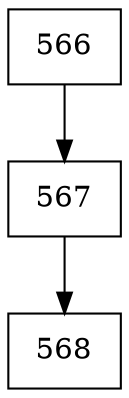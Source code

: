 digraph G {
  node [shape=record];
  node0 [label="{566}"];
  node0 -> node1;
  node1 [label="{567}"];
  node1 -> node2;
  node2 [label="{568}"];
}
